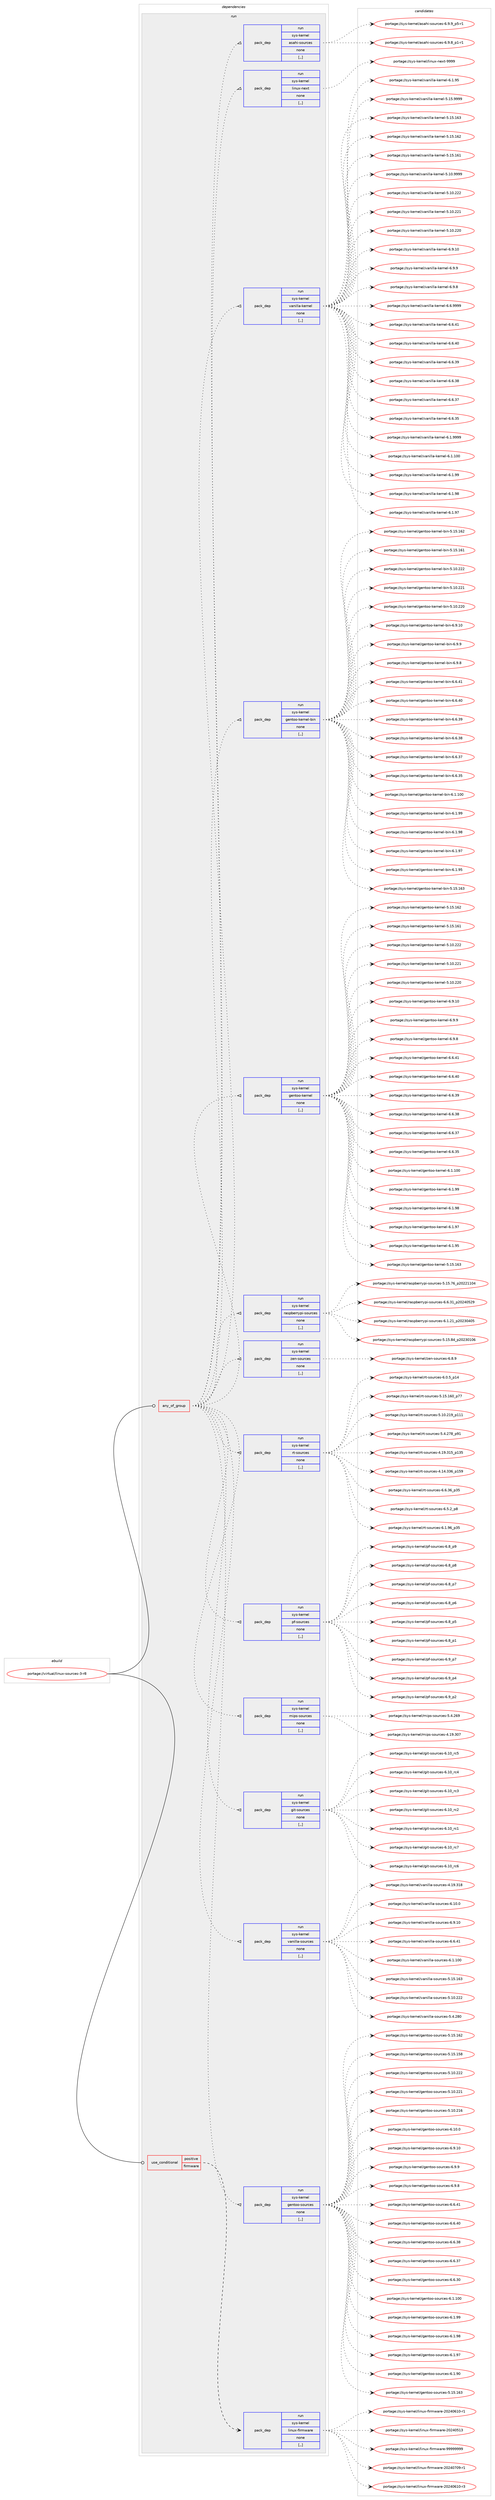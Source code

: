 digraph prolog {

# *************
# Graph options
# *************

newrank=true;
concentrate=true;
compound=true;
graph [rankdir=LR,fontname=Helvetica,fontsize=10,ranksep=1.5];#, ranksep=2.5, nodesep=0.2];
edge  [arrowhead=vee];
node  [fontname=Helvetica,fontsize=10];

# **********
# The ebuild
# **********

subgraph cluster_leftcol {
color=gray;
label=<<i>ebuild</i>>;
id [label="portage://virtual/linux-sources-3-r8", color=red, width=4, href="../virtual/linux-sources-3-r8.svg"];
}

# ****************
# The dependencies
# ****************

subgraph cluster_midcol {
color=gray;
label=<<i>dependencies</i>>;
subgraph cluster_compile {
fillcolor="#eeeeee";
style=filled;
label=<<i>compile</i>>;
}
subgraph cluster_compileandrun {
fillcolor="#eeeeee";
style=filled;
label=<<i>compile and run</i>>;
}
subgraph cluster_run {
fillcolor="#eeeeee";
style=filled;
label=<<i>run</i>>;
subgraph any29 {
dependency2686 [label=<<TABLE BORDER="0" CELLBORDER="1" CELLSPACING="0" CELLPADDING="4"><TR><TD CELLPADDING="10">any_of_group</TD></TR></TABLE>>, shape=none, color=red];subgraph pack2134 {
dependency2687 [label=<<TABLE BORDER="0" CELLBORDER="1" CELLSPACING="0" CELLPADDING="4" WIDTH="220"><TR><TD ROWSPAN="6" CELLPADDING="30">pack_dep</TD></TR><TR><TD WIDTH="110">run</TD></TR><TR><TD>sys-kernel</TD></TR><TR><TD>gentoo-sources</TD></TR><TR><TD>none</TD></TR><TR><TD>[,,]</TD></TR></TABLE>>, shape=none, color=blue];
}
dependency2686:e -> dependency2687:w [weight=20,style="dotted",arrowhead="oinv"];
subgraph pack2135 {
dependency2688 [label=<<TABLE BORDER="0" CELLBORDER="1" CELLSPACING="0" CELLPADDING="4" WIDTH="220"><TR><TD ROWSPAN="6" CELLPADDING="30">pack_dep</TD></TR><TR><TD WIDTH="110">run</TD></TR><TR><TD>sys-kernel</TD></TR><TR><TD>vanilla-sources</TD></TR><TR><TD>none</TD></TR><TR><TD>[,,]</TD></TR></TABLE>>, shape=none, color=blue];
}
dependency2686:e -> dependency2688:w [weight=20,style="dotted",arrowhead="oinv"];
subgraph pack2136 {
dependency2689 [label=<<TABLE BORDER="0" CELLBORDER="1" CELLSPACING="0" CELLPADDING="4" WIDTH="220"><TR><TD ROWSPAN="6" CELLPADDING="30">pack_dep</TD></TR><TR><TD WIDTH="110">run</TD></TR><TR><TD>sys-kernel</TD></TR><TR><TD>git-sources</TD></TR><TR><TD>none</TD></TR><TR><TD>[,,]</TD></TR></TABLE>>, shape=none, color=blue];
}
dependency2686:e -> dependency2689:w [weight=20,style="dotted",arrowhead="oinv"];
subgraph pack2137 {
dependency2690 [label=<<TABLE BORDER="0" CELLBORDER="1" CELLSPACING="0" CELLPADDING="4" WIDTH="220"><TR><TD ROWSPAN="6" CELLPADDING="30">pack_dep</TD></TR><TR><TD WIDTH="110">run</TD></TR><TR><TD>sys-kernel</TD></TR><TR><TD>mips-sources</TD></TR><TR><TD>none</TD></TR><TR><TD>[,,]</TD></TR></TABLE>>, shape=none, color=blue];
}
dependency2686:e -> dependency2690:w [weight=20,style="dotted",arrowhead="oinv"];
subgraph pack2138 {
dependency2691 [label=<<TABLE BORDER="0" CELLBORDER="1" CELLSPACING="0" CELLPADDING="4" WIDTH="220"><TR><TD ROWSPAN="6" CELLPADDING="30">pack_dep</TD></TR><TR><TD WIDTH="110">run</TD></TR><TR><TD>sys-kernel</TD></TR><TR><TD>pf-sources</TD></TR><TR><TD>none</TD></TR><TR><TD>[,,]</TD></TR></TABLE>>, shape=none, color=blue];
}
dependency2686:e -> dependency2691:w [weight=20,style="dotted",arrowhead="oinv"];
subgraph pack2139 {
dependency2692 [label=<<TABLE BORDER="0" CELLBORDER="1" CELLSPACING="0" CELLPADDING="4" WIDTH="220"><TR><TD ROWSPAN="6" CELLPADDING="30">pack_dep</TD></TR><TR><TD WIDTH="110">run</TD></TR><TR><TD>sys-kernel</TD></TR><TR><TD>rt-sources</TD></TR><TR><TD>none</TD></TR><TR><TD>[,,]</TD></TR></TABLE>>, shape=none, color=blue];
}
dependency2686:e -> dependency2692:w [weight=20,style="dotted",arrowhead="oinv"];
subgraph pack2140 {
dependency2693 [label=<<TABLE BORDER="0" CELLBORDER="1" CELLSPACING="0" CELLPADDING="4" WIDTH="220"><TR><TD ROWSPAN="6" CELLPADDING="30">pack_dep</TD></TR><TR><TD WIDTH="110">run</TD></TR><TR><TD>sys-kernel</TD></TR><TR><TD>zen-sources</TD></TR><TR><TD>none</TD></TR><TR><TD>[,,]</TD></TR></TABLE>>, shape=none, color=blue];
}
dependency2686:e -> dependency2693:w [weight=20,style="dotted",arrowhead="oinv"];
subgraph pack2141 {
dependency2694 [label=<<TABLE BORDER="0" CELLBORDER="1" CELLSPACING="0" CELLPADDING="4" WIDTH="220"><TR><TD ROWSPAN="6" CELLPADDING="30">pack_dep</TD></TR><TR><TD WIDTH="110">run</TD></TR><TR><TD>sys-kernel</TD></TR><TR><TD>raspberrypi-sources</TD></TR><TR><TD>none</TD></TR><TR><TD>[,,]</TD></TR></TABLE>>, shape=none, color=blue];
}
dependency2686:e -> dependency2694:w [weight=20,style="dotted",arrowhead="oinv"];
subgraph pack2142 {
dependency2695 [label=<<TABLE BORDER="0" CELLBORDER="1" CELLSPACING="0" CELLPADDING="4" WIDTH="220"><TR><TD ROWSPAN="6" CELLPADDING="30">pack_dep</TD></TR><TR><TD WIDTH="110">run</TD></TR><TR><TD>sys-kernel</TD></TR><TR><TD>gentoo-kernel</TD></TR><TR><TD>none</TD></TR><TR><TD>[,,]</TD></TR></TABLE>>, shape=none, color=blue];
}
dependency2686:e -> dependency2695:w [weight=20,style="dotted",arrowhead="oinv"];
subgraph pack2143 {
dependency2696 [label=<<TABLE BORDER="0" CELLBORDER="1" CELLSPACING="0" CELLPADDING="4" WIDTH="220"><TR><TD ROWSPAN="6" CELLPADDING="30">pack_dep</TD></TR><TR><TD WIDTH="110">run</TD></TR><TR><TD>sys-kernel</TD></TR><TR><TD>gentoo-kernel-bin</TD></TR><TR><TD>none</TD></TR><TR><TD>[,,]</TD></TR></TABLE>>, shape=none, color=blue];
}
dependency2686:e -> dependency2696:w [weight=20,style="dotted",arrowhead="oinv"];
subgraph pack2144 {
dependency2697 [label=<<TABLE BORDER="0" CELLBORDER="1" CELLSPACING="0" CELLPADDING="4" WIDTH="220"><TR><TD ROWSPAN="6" CELLPADDING="30">pack_dep</TD></TR><TR><TD WIDTH="110">run</TD></TR><TR><TD>sys-kernel</TD></TR><TR><TD>vanilla-kernel</TD></TR><TR><TD>none</TD></TR><TR><TD>[,,]</TD></TR></TABLE>>, shape=none, color=blue];
}
dependency2686:e -> dependency2697:w [weight=20,style="dotted",arrowhead="oinv"];
subgraph pack2145 {
dependency2698 [label=<<TABLE BORDER="0" CELLBORDER="1" CELLSPACING="0" CELLPADDING="4" WIDTH="220"><TR><TD ROWSPAN="6" CELLPADDING="30">pack_dep</TD></TR><TR><TD WIDTH="110">run</TD></TR><TR><TD>sys-kernel</TD></TR><TR><TD>linux-next</TD></TR><TR><TD>none</TD></TR><TR><TD>[,,]</TD></TR></TABLE>>, shape=none, color=blue];
}
dependency2686:e -> dependency2698:w [weight=20,style="dotted",arrowhead="oinv"];
subgraph pack2146 {
dependency2699 [label=<<TABLE BORDER="0" CELLBORDER="1" CELLSPACING="0" CELLPADDING="4" WIDTH="220"><TR><TD ROWSPAN="6" CELLPADDING="30">pack_dep</TD></TR><TR><TD WIDTH="110">run</TD></TR><TR><TD>sys-kernel</TD></TR><TR><TD>asahi-sources</TD></TR><TR><TD>none</TD></TR><TR><TD>[,,]</TD></TR></TABLE>>, shape=none, color=blue];
}
dependency2686:e -> dependency2699:w [weight=20,style="dotted",arrowhead="oinv"];
}
id:e -> dependency2686:w [weight=20,style="solid",arrowhead="odot"];
subgraph cond525 {
dependency2700 [label=<<TABLE BORDER="0" CELLBORDER="1" CELLSPACING="0" CELLPADDING="4"><TR><TD ROWSPAN="3" CELLPADDING="10">use_conditional</TD></TR><TR><TD>positive</TD></TR><TR><TD>firmware</TD></TR></TABLE>>, shape=none, color=red];
subgraph pack2147 {
dependency2701 [label=<<TABLE BORDER="0" CELLBORDER="1" CELLSPACING="0" CELLPADDING="4" WIDTH="220"><TR><TD ROWSPAN="6" CELLPADDING="30">pack_dep</TD></TR><TR><TD WIDTH="110">run</TD></TR><TR><TD>sys-kernel</TD></TR><TR><TD>linux-firmware</TD></TR><TR><TD>none</TD></TR><TR><TD>[,,]</TD></TR></TABLE>>, shape=none, color=blue];
}
dependency2700:e -> dependency2701:w [weight=20,style="dashed",arrowhead="vee"];
}
id:e -> dependency2700:w [weight=20,style="solid",arrowhead="odot"];
}
}

# **************
# The candidates
# **************

subgraph cluster_choices {
rank=same;
color=gray;
label=<<i>candidates</i>>;

subgraph choice2134 {
color=black;
nodesep=1;
choice1151211154510710111411010110847103101110116111111451151111171149910111545544649484648 [label="portage://sys-kernel/gentoo-sources-6.10.0", color=red, width=4,href="../sys-kernel/gentoo-sources-6.10.0.svg"];
choice1151211154510710111411010110847103101110116111111451151111171149910111545544657464948 [label="portage://sys-kernel/gentoo-sources-6.9.10", color=red, width=4,href="../sys-kernel/gentoo-sources-6.9.10.svg"];
choice11512111545107101114110101108471031011101161111114511511111711499101115455446574657 [label="portage://sys-kernel/gentoo-sources-6.9.9", color=red, width=4,href="../sys-kernel/gentoo-sources-6.9.9.svg"];
choice11512111545107101114110101108471031011101161111114511511111711499101115455446574656 [label="portage://sys-kernel/gentoo-sources-6.9.8", color=red, width=4,href="../sys-kernel/gentoo-sources-6.9.8.svg"];
choice1151211154510710111411010110847103101110116111111451151111171149910111545544654465249 [label="portage://sys-kernel/gentoo-sources-6.6.41", color=red, width=4,href="../sys-kernel/gentoo-sources-6.6.41.svg"];
choice1151211154510710111411010110847103101110116111111451151111171149910111545544654465248 [label="portage://sys-kernel/gentoo-sources-6.6.40", color=red, width=4,href="../sys-kernel/gentoo-sources-6.6.40.svg"];
choice1151211154510710111411010110847103101110116111111451151111171149910111545544654465156 [label="portage://sys-kernel/gentoo-sources-6.6.38", color=red, width=4,href="../sys-kernel/gentoo-sources-6.6.38.svg"];
choice1151211154510710111411010110847103101110116111111451151111171149910111545544654465155 [label="portage://sys-kernel/gentoo-sources-6.6.37", color=red, width=4,href="../sys-kernel/gentoo-sources-6.6.37.svg"];
choice1151211154510710111411010110847103101110116111111451151111171149910111545544654465148 [label="portage://sys-kernel/gentoo-sources-6.6.30", color=red, width=4,href="../sys-kernel/gentoo-sources-6.6.30.svg"];
choice115121115451071011141101011084710310111011611111145115111117114991011154554464946494848 [label="portage://sys-kernel/gentoo-sources-6.1.100", color=red, width=4,href="../sys-kernel/gentoo-sources-6.1.100.svg"];
choice1151211154510710111411010110847103101110116111111451151111171149910111545544649465757 [label="portage://sys-kernel/gentoo-sources-6.1.99", color=red, width=4,href="../sys-kernel/gentoo-sources-6.1.99.svg"];
choice1151211154510710111411010110847103101110116111111451151111171149910111545544649465756 [label="portage://sys-kernel/gentoo-sources-6.1.98", color=red, width=4,href="../sys-kernel/gentoo-sources-6.1.98.svg"];
choice1151211154510710111411010110847103101110116111111451151111171149910111545544649465755 [label="portage://sys-kernel/gentoo-sources-6.1.97", color=red, width=4,href="../sys-kernel/gentoo-sources-6.1.97.svg"];
choice1151211154510710111411010110847103101110116111111451151111171149910111545544649465748 [label="portage://sys-kernel/gentoo-sources-6.1.90", color=red, width=4,href="../sys-kernel/gentoo-sources-6.1.90.svg"];
choice11512111545107101114110101108471031011101161111114511511111711499101115455346495346495451 [label="portage://sys-kernel/gentoo-sources-5.15.163", color=red, width=4,href="../sys-kernel/gentoo-sources-5.15.163.svg"];
choice11512111545107101114110101108471031011101161111114511511111711499101115455346495346495450 [label="portage://sys-kernel/gentoo-sources-5.15.162", color=red, width=4,href="../sys-kernel/gentoo-sources-5.15.162.svg"];
choice11512111545107101114110101108471031011101161111114511511111711499101115455346495346495356 [label="portage://sys-kernel/gentoo-sources-5.15.158", color=red, width=4,href="../sys-kernel/gentoo-sources-5.15.158.svg"];
choice11512111545107101114110101108471031011101161111114511511111711499101115455346494846505050 [label="portage://sys-kernel/gentoo-sources-5.10.222", color=red, width=4,href="../sys-kernel/gentoo-sources-5.10.222.svg"];
choice11512111545107101114110101108471031011101161111114511511111711499101115455346494846505049 [label="portage://sys-kernel/gentoo-sources-5.10.221", color=red, width=4,href="../sys-kernel/gentoo-sources-5.10.221.svg"];
choice11512111545107101114110101108471031011101161111114511511111711499101115455346494846504954 [label="portage://sys-kernel/gentoo-sources-5.10.216", color=red, width=4,href="../sys-kernel/gentoo-sources-5.10.216.svg"];
dependency2687:e -> choice1151211154510710111411010110847103101110116111111451151111171149910111545544649484648:w [style=dotted,weight="100"];
dependency2687:e -> choice1151211154510710111411010110847103101110116111111451151111171149910111545544657464948:w [style=dotted,weight="100"];
dependency2687:e -> choice11512111545107101114110101108471031011101161111114511511111711499101115455446574657:w [style=dotted,weight="100"];
dependency2687:e -> choice11512111545107101114110101108471031011101161111114511511111711499101115455446574656:w [style=dotted,weight="100"];
dependency2687:e -> choice1151211154510710111411010110847103101110116111111451151111171149910111545544654465249:w [style=dotted,weight="100"];
dependency2687:e -> choice1151211154510710111411010110847103101110116111111451151111171149910111545544654465248:w [style=dotted,weight="100"];
dependency2687:e -> choice1151211154510710111411010110847103101110116111111451151111171149910111545544654465156:w [style=dotted,weight="100"];
dependency2687:e -> choice1151211154510710111411010110847103101110116111111451151111171149910111545544654465155:w [style=dotted,weight="100"];
dependency2687:e -> choice1151211154510710111411010110847103101110116111111451151111171149910111545544654465148:w [style=dotted,weight="100"];
dependency2687:e -> choice115121115451071011141101011084710310111011611111145115111117114991011154554464946494848:w [style=dotted,weight="100"];
dependency2687:e -> choice1151211154510710111411010110847103101110116111111451151111171149910111545544649465757:w [style=dotted,weight="100"];
dependency2687:e -> choice1151211154510710111411010110847103101110116111111451151111171149910111545544649465756:w [style=dotted,weight="100"];
dependency2687:e -> choice1151211154510710111411010110847103101110116111111451151111171149910111545544649465755:w [style=dotted,weight="100"];
dependency2687:e -> choice1151211154510710111411010110847103101110116111111451151111171149910111545544649465748:w [style=dotted,weight="100"];
dependency2687:e -> choice11512111545107101114110101108471031011101161111114511511111711499101115455346495346495451:w [style=dotted,weight="100"];
dependency2687:e -> choice11512111545107101114110101108471031011101161111114511511111711499101115455346495346495450:w [style=dotted,weight="100"];
dependency2687:e -> choice11512111545107101114110101108471031011101161111114511511111711499101115455346495346495356:w [style=dotted,weight="100"];
dependency2687:e -> choice11512111545107101114110101108471031011101161111114511511111711499101115455346494846505050:w [style=dotted,weight="100"];
dependency2687:e -> choice11512111545107101114110101108471031011101161111114511511111711499101115455346494846505049:w [style=dotted,weight="100"];
dependency2687:e -> choice11512111545107101114110101108471031011101161111114511511111711499101115455346494846504954:w [style=dotted,weight="100"];
}
subgraph choice2135 {
color=black;
nodesep=1;
choice11512111545107101114110101108471189711010510810897451151111171149910111545544649484648 [label="portage://sys-kernel/vanilla-sources-6.10.0", color=red, width=4,href="../sys-kernel/vanilla-sources-6.10.0.svg"];
choice11512111545107101114110101108471189711010510810897451151111171149910111545544657464948 [label="portage://sys-kernel/vanilla-sources-6.9.10", color=red, width=4,href="../sys-kernel/vanilla-sources-6.9.10.svg"];
choice11512111545107101114110101108471189711010510810897451151111171149910111545544654465249 [label="portage://sys-kernel/vanilla-sources-6.6.41", color=red, width=4,href="../sys-kernel/vanilla-sources-6.6.41.svg"];
choice1151211154510710111411010110847118971101051081089745115111117114991011154554464946494848 [label="portage://sys-kernel/vanilla-sources-6.1.100", color=red, width=4,href="../sys-kernel/vanilla-sources-6.1.100.svg"];
choice115121115451071011141101011084711897110105108108974511511111711499101115455346495346495451 [label="portage://sys-kernel/vanilla-sources-5.15.163", color=red, width=4,href="../sys-kernel/vanilla-sources-5.15.163.svg"];
choice115121115451071011141101011084711897110105108108974511511111711499101115455346494846505050 [label="portage://sys-kernel/vanilla-sources-5.10.222", color=red, width=4,href="../sys-kernel/vanilla-sources-5.10.222.svg"];
choice1151211154510710111411010110847118971101051081089745115111117114991011154553465246505648 [label="portage://sys-kernel/vanilla-sources-5.4.280", color=red, width=4,href="../sys-kernel/vanilla-sources-5.4.280.svg"];
choice115121115451071011141101011084711897110105108108974511511111711499101115455246495746514956 [label="portage://sys-kernel/vanilla-sources-4.19.318", color=red, width=4,href="../sys-kernel/vanilla-sources-4.19.318.svg"];
dependency2688:e -> choice11512111545107101114110101108471189711010510810897451151111171149910111545544649484648:w [style=dotted,weight="100"];
dependency2688:e -> choice11512111545107101114110101108471189711010510810897451151111171149910111545544657464948:w [style=dotted,weight="100"];
dependency2688:e -> choice11512111545107101114110101108471189711010510810897451151111171149910111545544654465249:w [style=dotted,weight="100"];
dependency2688:e -> choice1151211154510710111411010110847118971101051081089745115111117114991011154554464946494848:w [style=dotted,weight="100"];
dependency2688:e -> choice115121115451071011141101011084711897110105108108974511511111711499101115455346495346495451:w [style=dotted,weight="100"];
dependency2688:e -> choice115121115451071011141101011084711897110105108108974511511111711499101115455346494846505050:w [style=dotted,weight="100"];
dependency2688:e -> choice1151211154510710111411010110847118971101051081089745115111117114991011154553465246505648:w [style=dotted,weight="100"];
dependency2688:e -> choice115121115451071011141101011084711897110105108108974511511111711499101115455246495746514956:w [style=dotted,weight="100"];
}
subgraph choice2136 {
color=black;
nodesep=1;
choice115121115451071011141101011084710310511645115111117114991011154554464948951149955 [label="portage://sys-kernel/git-sources-6.10_rc7", color=red, width=4,href="../sys-kernel/git-sources-6.10_rc7.svg"];
choice115121115451071011141101011084710310511645115111117114991011154554464948951149954 [label="portage://sys-kernel/git-sources-6.10_rc6", color=red, width=4,href="../sys-kernel/git-sources-6.10_rc6.svg"];
choice115121115451071011141101011084710310511645115111117114991011154554464948951149953 [label="portage://sys-kernel/git-sources-6.10_rc5", color=red, width=4,href="../sys-kernel/git-sources-6.10_rc5.svg"];
choice115121115451071011141101011084710310511645115111117114991011154554464948951149952 [label="portage://sys-kernel/git-sources-6.10_rc4", color=red, width=4,href="../sys-kernel/git-sources-6.10_rc4.svg"];
choice115121115451071011141101011084710310511645115111117114991011154554464948951149951 [label="portage://sys-kernel/git-sources-6.10_rc3", color=red, width=4,href="../sys-kernel/git-sources-6.10_rc3.svg"];
choice115121115451071011141101011084710310511645115111117114991011154554464948951149950 [label="portage://sys-kernel/git-sources-6.10_rc2", color=red, width=4,href="../sys-kernel/git-sources-6.10_rc2.svg"];
choice115121115451071011141101011084710310511645115111117114991011154554464948951149949 [label="portage://sys-kernel/git-sources-6.10_rc1", color=red, width=4,href="../sys-kernel/git-sources-6.10_rc1.svg"];
dependency2689:e -> choice115121115451071011141101011084710310511645115111117114991011154554464948951149955:w [style=dotted,weight="100"];
dependency2689:e -> choice115121115451071011141101011084710310511645115111117114991011154554464948951149954:w [style=dotted,weight="100"];
dependency2689:e -> choice115121115451071011141101011084710310511645115111117114991011154554464948951149953:w [style=dotted,weight="100"];
dependency2689:e -> choice115121115451071011141101011084710310511645115111117114991011154554464948951149952:w [style=dotted,weight="100"];
dependency2689:e -> choice115121115451071011141101011084710310511645115111117114991011154554464948951149951:w [style=dotted,weight="100"];
dependency2689:e -> choice115121115451071011141101011084710310511645115111117114991011154554464948951149950:w [style=dotted,weight="100"];
dependency2689:e -> choice115121115451071011141101011084710310511645115111117114991011154554464948951149949:w [style=dotted,weight="100"];
}
subgraph choice2137 {
color=black;
nodesep=1;
choice115121115451071011141101011084710910511211545115111117114991011154553465246505457 [label="portage://sys-kernel/mips-sources-5.4.269", color=red, width=4,href="../sys-kernel/mips-sources-5.4.269.svg"];
choice11512111545107101114110101108471091051121154511511111711499101115455246495746514855 [label="portage://sys-kernel/mips-sources-4.19.307", color=red, width=4,href="../sys-kernel/mips-sources-4.19.307.svg"];
dependency2690:e -> choice115121115451071011141101011084710910511211545115111117114991011154553465246505457:w [style=dotted,weight="100"];
dependency2690:e -> choice11512111545107101114110101108471091051121154511511111711499101115455246495746514855:w [style=dotted,weight="100"];
}
subgraph choice2138 {
color=black;
nodesep=1;
choice11512111545107101114110101108471121024511511111711499101115455446579511255 [label="portage://sys-kernel/pf-sources-6.9_p7", color=red, width=4,href="../sys-kernel/pf-sources-6.9_p7.svg"];
choice11512111545107101114110101108471121024511511111711499101115455446579511252 [label="portage://sys-kernel/pf-sources-6.9_p4", color=red, width=4,href="../sys-kernel/pf-sources-6.9_p4.svg"];
choice11512111545107101114110101108471121024511511111711499101115455446579511250 [label="portage://sys-kernel/pf-sources-6.9_p2", color=red, width=4,href="../sys-kernel/pf-sources-6.9_p2.svg"];
choice11512111545107101114110101108471121024511511111711499101115455446569511257 [label="portage://sys-kernel/pf-sources-6.8_p9", color=red, width=4,href="../sys-kernel/pf-sources-6.8_p9.svg"];
choice11512111545107101114110101108471121024511511111711499101115455446569511256 [label="portage://sys-kernel/pf-sources-6.8_p8", color=red, width=4,href="../sys-kernel/pf-sources-6.8_p8.svg"];
choice11512111545107101114110101108471121024511511111711499101115455446569511255 [label="portage://sys-kernel/pf-sources-6.8_p7", color=red, width=4,href="../sys-kernel/pf-sources-6.8_p7.svg"];
choice11512111545107101114110101108471121024511511111711499101115455446569511254 [label="portage://sys-kernel/pf-sources-6.8_p6", color=red, width=4,href="../sys-kernel/pf-sources-6.8_p6.svg"];
choice11512111545107101114110101108471121024511511111711499101115455446569511253 [label="portage://sys-kernel/pf-sources-6.8_p5", color=red, width=4,href="../sys-kernel/pf-sources-6.8_p5.svg"];
choice11512111545107101114110101108471121024511511111711499101115455446569511249 [label="portage://sys-kernel/pf-sources-6.8_p1", color=red, width=4,href="../sys-kernel/pf-sources-6.8_p1.svg"];
dependency2691:e -> choice11512111545107101114110101108471121024511511111711499101115455446579511255:w [style=dotted,weight="100"];
dependency2691:e -> choice11512111545107101114110101108471121024511511111711499101115455446579511252:w [style=dotted,weight="100"];
dependency2691:e -> choice11512111545107101114110101108471121024511511111711499101115455446579511250:w [style=dotted,weight="100"];
dependency2691:e -> choice11512111545107101114110101108471121024511511111711499101115455446569511257:w [style=dotted,weight="100"];
dependency2691:e -> choice11512111545107101114110101108471121024511511111711499101115455446569511256:w [style=dotted,weight="100"];
dependency2691:e -> choice11512111545107101114110101108471121024511511111711499101115455446569511255:w [style=dotted,weight="100"];
dependency2691:e -> choice11512111545107101114110101108471121024511511111711499101115455446569511254:w [style=dotted,weight="100"];
dependency2691:e -> choice11512111545107101114110101108471121024511511111711499101115455446569511253:w [style=dotted,weight="100"];
dependency2691:e -> choice11512111545107101114110101108471121024511511111711499101115455446569511249:w [style=dotted,weight="100"];
}
subgraph choice2139 {
color=black;
nodesep=1;
choice1151211154510710111411010110847114116451151111171149910111545544654465154951125153 [label="portage://sys-kernel/rt-sources-6.6.36_p35", color=red, width=4,href="../sys-kernel/rt-sources-6.6.36_p35.svg"];
choice115121115451071011141101011084711411645115111117114991011154554465346509511256 [label="portage://sys-kernel/rt-sources-6.5.2_p8", color=red, width=4,href="../sys-kernel/rt-sources-6.5.2_p8.svg"];
choice1151211154510710111411010110847114116451151111171149910111545544649465754951125153 [label="portage://sys-kernel/rt-sources-6.1.96_p35", color=red, width=4,href="../sys-kernel/rt-sources-6.1.96_p35.svg"];
choice11512111545107101114110101108471141164511511111711499101115455446484653951124952 [label="portage://sys-kernel/rt-sources-6.0.5_p14", color=red, width=4,href="../sys-kernel/rt-sources-6.0.5_p14.svg"];
choice11512111545107101114110101108471141164511511111711499101115455346495346495448951125555 [label="portage://sys-kernel/rt-sources-5.15.160_p77", color=red, width=4,href="../sys-kernel/rt-sources-5.15.160_p77.svg"];
choice1151211154510710111411010110847114116451151111171149910111545534649484650495795112494949 [label="portage://sys-kernel/rt-sources-5.10.219_p111", color=red, width=4,href="../sys-kernel/rt-sources-5.10.219_p111.svg"];
choice115121115451071011141101011084711411645115111117114991011154553465246505556951125749 [label="portage://sys-kernel/rt-sources-5.4.278_p91", color=red, width=4,href="../sys-kernel/rt-sources-5.4.278_p91.svg"];
choice1151211154510710111411010110847114116451151111171149910111545524649574651495395112495153 [label="portage://sys-kernel/rt-sources-4.19.315_p135", color=red, width=4,href="../sys-kernel/rt-sources-4.19.315_p135.svg"];
choice1151211154510710111411010110847114116451151111171149910111545524649524651515495112495357 [label="portage://sys-kernel/rt-sources-4.14.336_p159", color=red, width=4,href="../sys-kernel/rt-sources-4.14.336_p159.svg"];
dependency2692:e -> choice1151211154510710111411010110847114116451151111171149910111545544654465154951125153:w [style=dotted,weight="100"];
dependency2692:e -> choice115121115451071011141101011084711411645115111117114991011154554465346509511256:w [style=dotted,weight="100"];
dependency2692:e -> choice1151211154510710111411010110847114116451151111171149910111545544649465754951125153:w [style=dotted,weight="100"];
dependency2692:e -> choice11512111545107101114110101108471141164511511111711499101115455446484653951124952:w [style=dotted,weight="100"];
dependency2692:e -> choice11512111545107101114110101108471141164511511111711499101115455346495346495448951125555:w [style=dotted,weight="100"];
dependency2692:e -> choice1151211154510710111411010110847114116451151111171149910111545534649484650495795112494949:w [style=dotted,weight="100"];
dependency2692:e -> choice115121115451071011141101011084711411645115111117114991011154553465246505556951125749:w [style=dotted,weight="100"];
dependency2692:e -> choice1151211154510710111411010110847114116451151111171149910111545524649574651495395112495153:w [style=dotted,weight="100"];
dependency2692:e -> choice1151211154510710111411010110847114116451151111171149910111545524649524651515495112495357:w [style=dotted,weight="100"];
}
subgraph choice2140 {
color=black;
nodesep=1;
choice11512111545107101114110101108471221011104511511111711499101115455446564657 [label="portage://sys-kernel/zen-sources-6.8.9", color=red, width=4,href="../sys-kernel/zen-sources-6.8.9.svg"];
dependency2693:e -> choice11512111545107101114110101108471221011104511511111711499101115455446564657:w [style=dotted,weight="100"];
}
subgraph choice2141 {
color=black;
nodesep=1;
choice11512111545107101114110101108471149711511298101114114121112105451151111171149910111545544654465149951125048505248535057 [label="portage://sys-kernel/raspberrypi-sources-6.6.31_p20240529", color=red, width=4,href="../sys-kernel/raspberrypi-sources-6.6.31_p20240529.svg"];
choice11512111545107101114110101108471149711511298101114114121112105451151111171149910111545544649465049951125048505148524853 [label="portage://sys-kernel/raspberrypi-sources-6.1.21_p20230405", color=red, width=4,href="../sys-kernel/raspberrypi-sources-6.1.21_p20230405.svg"];
choice1151211154510710111411010110847114971151129810111411412111210545115111117114991011154553464953465652951125048505148494854 [label="portage://sys-kernel/raspberrypi-sources-5.15.84_p20230106", color=red, width=4,href="../sys-kernel/raspberrypi-sources-5.15.84_p20230106.svg"];
choice1151211154510710111411010110847114971151129810111411412111210545115111117114991011154553464953465554951125048505049494852 [label="portage://sys-kernel/raspberrypi-sources-5.15.76_p20221104", color=red, width=4,href="../sys-kernel/raspberrypi-sources-5.15.76_p20221104.svg"];
dependency2694:e -> choice11512111545107101114110101108471149711511298101114114121112105451151111171149910111545544654465149951125048505248535057:w [style=dotted,weight="100"];
dependency2694:e -> choice11512111545107101114110101108471149711511298101114114121112105451151111171149910111545544649465049951125048505148524853:w [style=dotted,weight="100"];
dependency2694:e -> choice1151211154510710111411010110847114971151129810111411412111210545115111117114991011154553464953465652951125048505148494854:w [style=dotted,weight="100"];
dependency2694:e -> choice1151211154510710111411010110847114971151129810111411412111210545115111117114991011154553464953465554951125048505049494852:w [style=dotted,weight="100"];
}
subgraph choice2142 {
color=black;
nodesep=1;
choice11512111545107101114110101108471031011101161111114510710111411010110845544657464948 [label="portage://sys-kernel/gentoo-kernel-6.9.10", color=red, width=4,href="../sys-kernel/gentoo-kernel-6.9.10.svg"];
choice115121115451071011141101011084710310111011611111145107101114110101108455446574657 [label="portage://sys-kernel/gentoo-kernel-6.9.9", color=red, width=4,href="../sys-kernel/gentoo-kernel-6.9.9.svg"];
choice115121115451071011141101011084710310111011611111145107101114110101108455446574656 [label="portage://sys-kernel/gentoo-kernel-6.9.8", color=red, width=4,href="../sys-kernel/gentoo-kernel-6.9.8.svg"];
choice11512111545107101114110101108471031011101161111114510710111411010110845544654465249 [label="portage://sys-kernel/gentoo-kernel-6.6.41", color=red, width=4,href="../sys-kernel/gentoo-kernel-6.6.41.svg"];
choice11512111545107101114110101108471031011101161111114510710111411010110845544654465248 [label="portage://sys-kernel/gentoo-kernel-6.6.40", color=red, width=4,href="../sys-kernel/gentoo-kernel-6.6.40.svg"];
choice11512111545107101114110101108471031011101161111114510710111411010110845544654465157 [label="portage://sys-kernel/gentoo-kernel-6.6.39", color=red, width=4,href="../sys-kernel/gentoo-kernel-6.6.39.svg"];
choice11512111545107101114110101108471031011101161111114510710111411010110845544654465156 [label="portage://sys-kernel/gentoo-kernel-6.6.38", color=red, width=4,href="../sys-kernel/gentoo-kernel-6.6.38.svg"];
choice11512111545107101114110101108471031011101161111114510710111411010110845544654465155 [label="portage://sys-kernel/gentoo-kernel-6.6.37", color=red, width=4,href="../sys-kernel/gentoo-kernel-6.6.37.svg"];
choice11512111545107101114110101108471031011101161111114510710111411010110845544654465153 [label="portage://sys-kernel/gentoo-kernel-6.6.35", color=red, width=4,href="../sys-kernel/gentoo-kernel-6.6.35.svg"];
choice1151211154510710111411010110847103101110116111111451071011141101011084554464946494848 [label="portage://sys-kernel/gentoo-kernel-6.1.100", color=red, width=4,href="../sys-kernel/gentoo-kernel-6.1.100.svg"];
choice11512111545107101114110101108471031011101161111114510710111411010110845544649465757 [label="portage://sys-kernel/gentoo-kernel-6.1.99", color=red, width=4,href="../sys-kernel/gentoo-kernel-6.1.99.svg"];
choice11512111545107101114110101108471031011101161111114510710111411010110845544649465756 [label="portage://sys-kernel/gentoo-kernel-6.1.98", color=red, width=4,href="../sys-kernel/gentoo-kernel-6.1.98.svg"];
choice11512111545107101114110101108471031011101161111114510710111411010110845544649465755 [label="portage://sys-kernel/gentoo-kernel-6.1.97", color=red, width=4,href="../sys-kernel/gentoo-kernel-6.1.97.svg"];
choice11512111545107101114110101108471031011101161111114510710111411010110845544649465753 [label="portage://sys-kernel/gentoo-kernel-6.1.95", color=red, width=4,href="../sys-kernel/gentoo-kernel-6.1.95.svg"];
choice115121115451071011141101011084710310111011611111145107101114110101108455346495346495451 [label="portage://sys-kernel/gentoo-kernel-5.15.163", color=red, width=4,href="../sys-kernel/gentoo-kernel-5.15.163.svg"];
choice115121115451071011141101011084710310111011611111145107101114110101108455346495346495450 [label="portage://sys-kernel/gentoo-kernel-5.15.162", color=red, width=4,href="../sys-kernel/gentoo-kernel-5.15.162.svg"];
choice115121115451071011141101011084710310111011611111145107101114110101108455346495346495449 [label="portage://sys-kernel/gentoo-kernel-5.15.161", color=red, width=4,href="../sys-kernel/gentoo-kernel-5.15.161.svg"];
choice115121115451071011141101011084710310111011611111145107101114110101108455346494846505050 [label="portage://sys-kernel/gentoo-kernel-5.10.222", color=red, width=4,href="../sys-kernel/gentoo-kernel-5.10.222.svg"];
choice115121115451071011141101011084710310111011611111145107101114110101108455346494846505049 [label="portage://sys-kernel/gentoo-kernel-5.10.221", color=red, width=4,href="../sys-kernel/gentoo-kernel-5.10.221.svg"];
choice115121115451071011141101011084710310111011611111145107101114110101108455346494846505048 [label="portage://sys-kernel/gentoo-kernel-5.10.220", color=red, width=4,href="../sys-kernel/gentoo-kernel-5.10.220.svg"];
dependency2695:e -> choice11512111545107101114110101108471031011101161111114510710111411010110845544657464948:w [style=dotted,weight="100"];
dependency2695:e -> choice115121115451071011141101011084710310111011611111145107101114110101108455446574657:w [style=dotted,weight="100"];
dependency2695:e -> choice115121115451071011141101011084710310111011611111145107101114110101108455446574656:w [style=dotted,weight="100"];
dependency2695:e -> choice11512111545107101114110101108471031011101161111114510710111411010110845544654465249:w [style=dotted,weight="100"];
dependency2695:e -> choice11512111545107101114110101108471031011101161111114510710111411010110845544654465248:w [style=dotted,weight="100"];
dependency2695:e -> choice11512111545107101114110101108471031011101161111114510710111411010110845544654465157:w [style=dotted,weight="100"];
dependency2695:e -> choice11512111545107101114110101108471031011101161111114510710111411010110845544654465156:w [style=dotted,weight="100"];
dependency2695:e -> choice11512111545107101114110101108471031011101161111114510710111411010110845544654465155:w [style=dotted,weight="100"];
dependency2695:e -> choice11512111545107101114110101108471031011101161111114510710111411010110845544654465153:w [style=dotted,weight="100"];
dependency2695:e -> choice1151211154510710111411010110847103101110116111111451071011141101011084554464946494848:w [style=dotted,weight="100"];
dependency2695:e -> choice11512111545107101114110101108471031011101161111114510710111411010110845544649465757:w [style=dotted,weight="100"];
dependency2695:e -> choice11512111545107101114110101108471031011101161111114510710111411010110845544649465756:w [style=dotted,weight="100"];
dependency2695:e -> choice11512111545107101114110101108471031011101161111114510710111411010110845544649465755:w [style=dotted,weight="100"];
dependency2695:e -> choice11512111545107101114110101108471031011101161111114510710111411010110845544649465753:w [style=dotted,weight="100"];
dependency2695:e -> choice115121115451071011141101011084710310111011611111145107101114110101108455346495346495451:w [style=dotted,weight="100"];
dependency2695:e -> choice115121115451071011141101011084710310111011611111145107101114110101108455346495346495450:w [style=dotted,weight="100"];
dependency2695:e -> choice115121115451071011141101011084710310111011611111145107101114110101108455346495346495449:w [style=dotted,weight="100"];
dependency2695:e -> choice115121115451071011141101011084710310111011611111145107101114110101108455346494846505050:w [style=dotted,weight="100"];
dependency2695:e -> choice115121115451071011141101011084710310111011611111145107101114110101108455346494846505049:w [style=dotted,weight="100"];
dependency2695:e -> choice115121115451071011141101011084710310111011611111145107101114110101108455346494846505048:w [style=dotted,weight="100"];
}
subgraph choice2143 {
color=black;
nodesep=1;
choice115121115451071011141101011084710310111011611111145107101114110101108459810511045544657464948 [label="portage://sys-kernel/gentoo-kernel-bin-6.9.10", color=red, width=4,href="../sys-kernel/gentoo-kernel-bin-6.9.10.svg"];
choice1151211154510710111411010110847103101110116111111451071011141101011084598105110455446574657 [label="portage://sys-kernel/gentoo-kernel-bin-6.9.9", color=red, width=4,href="../sys-kernel/gentoo-kernel-bin-6.9.9.svg"];
choice1151211154510710111411010110847103101110116111111451071011141101011084598105110455446574656 [label="portage://sys-kernel/gentoo-kernel-bin-6.9.8", color=red, width=4,href="../sys-kernel/gentoo-kernel-bin-6.9.8.svg"];
choice115121115451071011141101011084710310111011611111145107101114110101108459810511045544654465249 [label="portage://sys-kernel/gentoo-kernel-bin-6.6.41", color=red, width=4,href="../sys-kernel/gentoo-kernel-bin-6.6.41.svg"];
choice115121115451071011141101011084710310111011611111145107101114110101108459810511045544654465248 [label="portage://sys-kernel/gentoo-kernel-bin-6.6.40", color=red, width=4,href="../sys-kernel/gentoo-kernel-bin-6.6.40.svg"];
choice115121115451071011141101011084710310111011611111145107101114110101108459810511045544654465157 [label="portage://sys-kernel/gentoo-kernel-bin-6.6.39", color=red, width=4,href="../sys-kernel/gentoo-kernel-bin-6.6.39.svg"];
choice115121115451071011141101011084710310111011611111145107101114110101108459810511045544654465156 [label="portage://sys-kernel/gentoo-kernel-bin-6.6.38", color=red, width=4,href="../sys-kernel/gentoo-kernel-bin-6.6.38.svg"];
choice115121115451071011141101011084710310111011611111145107101114110101108459810511045544654465155 [label="portage://sys-kernel/gentoo-kernel-bin-6.6.37", color=red, width=4,href="../sys-kernel/gentoo-kernel-bin-6.6.37.svg"];
choice115121115451071011141101011084710310111011611111145107101114110101108459810511045544654465153 [label="portage://sys-kernel/gentoo-kernel-bin-6.6.35", color=red, width=4,href="../sys-kernel/gentoo-kernel-bin-6.6.35.svg"];
choice11512111545107101114110101108471031011101161111114510710111411010110845981051104554464946494848 [label="portage://sys-kernel/gentoo-kernel-bin-6.1.100", color=red, width=4,href="../sys-kernel/gentoo-kernel-bin-6.1.100.svg"];
choice115121115451071011141101011084710310111011611111145107101114110101108459810511045544649465757 [label="portage://sys-kernel/gentoo-kernel-bin-6.1.99", color=red, width=4,href="../sys-kernel/gentoo-kernel-bin-6.1.99.svg"];
choice115121115451071011141101011084710310111011611111145107101114110101108459810511045544649465756 [label="portage://sys-kernel/gentoo-kernel-bin-6.1.98", color=red, width=4,href="../sys-kernel/gentoo-kernel-bin-6.1.98.svg"];
choice115121115451071011141101011084710310111011611111145107101114110101108459810511045544649465755 [label="portage://sys-kernel/gentoo-kernel-bin-6.1.97", color=red, width=4,href="../sys-kernel/gentoo-kernel-bin-6.1.97.svg"];
choice115121115451071011141101011084710310111011611111145107101114110101108459810511045544649465753 [label="portage://sys-kernel/gentoo-kernel-bin-6.1.95", color=red, width=4,href="../sys-kernel/gentoo-kernel-bin-6.1.95.svg"];
choice1151211154510710111411010110847103101110116111111451071011141101011084598105110455346495346495451 [label="portage://sys-kernel/gentoo-kernel-bin-5.15.163", color=red, width=4,href="../sys-kernel/gentoo-kernel-bin-5.15.163.svg"];
choice1151211154510710111411010110847103101110116111111451071011141101011084598105110455346495346495450 [label="portage://sys-kernel/gentoo-kernel-bin-5.15.162", color=red, width=4,href="../sys-kernel/gentoo-kernel-bin-5.15.162.svg"];
choice1151211154510710111411010110847103101110116111111451071011141101011084598105110455346495346495449 [label="portage://sys-kernel/gentoo-kernel-bin-5.15.161", color=red, width=4,href="../sys-kernel/gentoo-kernel-bin-5.15.161.svg"];
choice1151211154510710111411010110847103101110116111111451071011141101011084598105110455346494846505050 [label="portage://sys-kernel/gentoo-kernel-bin-5.10.222", color=red, width=4,href="../sys-kernel/gentoo-kernel-bin-5.10.222.svg"];
choice1151211154510710111411010110847103101110116111111451071011141101011084598105110455346494846505049 [label="portage://sys-kernel/gentoo-kernel-bin-5.10.221", color=red, width=4,href="../sys-kernel/gentoo-kernel-bin-5.10.221.svg"];
choice1151211154510710111411010110847103101110116111111451071011141101011084598105110455346494846505048 [label="portage://sys-kernel/gentoo-kernel-bin-5.10.220", color=red, width=4,href="../sys-kernel/gentoo-kernel-bin-5.10.220.svg"];
dependency2696:e -> choice115121115451071011141101011084710310111011611111145107101114110101108459810511045544657464948:w [style=dotted,weight="100"];
dependency2696:e -> choice1151211154510710111411010110847103101110116111111451071011141101011084598105110455446574657:w [style=dotted,weight="100"];
dependency2696:e -> choice1151211154510710111411010110847103101110116111111451071011141101011084598105110455446574656:w [style=dotted,weight="100"];
dependency2696:e -> choice115121115451071011141101011084710310111011611111145107101114110101108459810511045544654465249:w [style=dotted,weight="100"];
dependency2696:e -> choice115121115451071011141101011084710310111011611111145107101114110101108459810511045544654465248:w [style=dotted,weight="100"];
dependency2696:e -> choice115121115451071011141101011084710310111011611111145107101114110101108459810511045544654465157:w [style=dotted,weight="100"];
dependency2696:e -> choice115121115451071011141101011084710310111011611111145107101114110101108459810511045544654465156:w [style=dotted,weight="100"];
dependency2696:e -> choice115121115451071011141101011084710310111011611111145107101114110101108459810511045544654465155:w [style=dotted,weight="100"];
dependency2696:e -> choice115121115451071011141101011084710310111011611111145107101114110101108459810511045544654465153:w [style=dotted,weight="100"];
dependency2696:e -> choice11512111545107101114110101108471031011101161111114510710111411010110845981051104554464946494848:w [style=dotted,weight="100"];
dependency2696:e -> choice115121115451071011141101011084710310111011611111145107101114110101108459810511045544649465757:w [style=dotted,weight="100"];
dependency2696:e -> choice115121115451071011141101011084710310111011611111145107101114110101108459810511045544649465756:w [style=dotted,weight="100"];
dependency2696:e -> choice115121115451071011141101011084710310111011611111145107101114110101108459810511045544649465755:w [style=dotted,weight="100"];
dependency2696:e -> choice115121115451071011141101011084710310111011611111145107101114110101108459810511045544649465753:w [style=dotted,weight="100"];
dependency2696:e -> choice1151211154510710111411010110847103101110116111111451071011141101011084598105110455346495346495451:w [style=dotted,weight="100"];
dependency2696:e -> choice1151211154510710111411010110847103101110116111111451071011141101011084598105110455346495346495450:w [style=dotted,weight="100"];
dependency2696:e -> choice1151211154510710111411010110847103101110116111111451071011141101011084598105110455346495346495449:w [style=dotted,weight="100"];
dependency2696:e -> choice1151211154510710111411010110847103101110116111111451071011141101011084598105110455346494846505050:w [style=dotted,weight="100"];
dependency2696:e -> choice1151211154510710111411010110847103101110116111111451071011141101011084598105110455346494846505049:w [style=dotted,weight="100"];
dependency2696:e -> choice1151211154510710111411010110847103101110116111111451071011141101011084598105110455346494846505048:w [style=dotted,weight="100"];
}
subgraph choice2144 {
color=black;
nodesep=1;
choice115121115451071011141101011084711897110105108108974510710111411010110845544657464948 [label="portage://sys-kernel/vanilla-kernel-6.9.10", color=red, width=4,href="../sys-kernel/vanilla-kernel-6.9.10.svg"];
choice1151211154510710111411010110847118971101051081089745107101114110101108455446574657 [label="portage://sys-kernel/vanilla-kernel-6.9.9", color=red, width=4,href="../sys-kernel/vanilla-kernel-6.9.9.svg"];
choice1151211154510710111411010110847118971101051081089745107101114110101108455446574656 [label="portage://sys-kernel/vanilla-kernel-6.9.8", color=red, width=4,href="../sys-kernel/vanilla-kernel-6.9.8.svg"];
choice1151211154510710111411010110847118971101051081089745107101114110101108455446544657575757 [label="portage://sys-kernel/vanilla-kernel-6.6.9999", color=red, width=4,href="../sys-kernel/vanilla-kernel-6.6.9999.svg"];
choice115121115451071011141101011084711897110105108108974510710111411010110845544654465249 [label="portage://sys-kernel/vanilla-kernel-6.6.41", color=red, width=4,href="../sys-kernel/vanilla-kernel-6.6.41.svg"];
choice115121115451071011141101011084711897110105108108974510710111411010110845544654465248 [label="portage://sys-kernel/vanilla-kernel-6.6.40", color=red, width=4,href="../sys-kernel/vanilla-kernel-6.6.40.svg"];
choice115121115451071011141101011084711897110105108108974510710111411010110845544654465157 [label="portage://sys-kernel/vanilla-kernel-6.6.39", color=red, width=4,href="../sys-kernel/vanilla-kernel-6.6.39.svg"];
choice115121115451071011141101011084711897110105108108974510710111411010110845544654465156 [label="portage://sys-kernel/vanilla-kernel-6.6.38", color=red, width=4,href="../sys-kernel/vanilla-kernel-6.6.38.svg"];
choice115121115451071011141101011084711897110105108108974510710111411010110845544654465155 [label="portage://sys-kernel/vanilla-kernel-6.6.37", color=red, width=4,href="../sys-kernel/vanilla-kernel-6.6.37.svg"];
choice115121115451071011141101011084711897110105108108974510710111411010110845544654465153 [label="portage://sys-kernel/vanilla-kernel-6.6.35", color=red, width=4,href="../sys-kernel/vanilla-kernel-6.6.35.svg"];
choice1151211154510710111411010110847118971101051081089745107101114110101108455446494657575757 [label="portage://sys-kernel/vanilla-kernel-6.1.9999", color=red, width=4,href="../sys-kernel/vanilla-kernel-6.1.9999.svg"];
choice11512111545107101114110101108471189711010510810897451071011141101011084554464946494848 [label="portage://sys-kernel/vanilla-kernel-6.1.100", color=red, width=4,href="../sys-kernel/vanilla-kernel-6.1.100.svg"];
choice115121115451071011141101011084711897110105108108974510710111411010110845544649465757 [label="portage://sys-kernel/vanilla-kernel-6.1.99", color=red, width=4,href="../sys-kernel/vanilla-kernel-6.1.99.svg"];
choice115121115451071011141101011084711897110105108108974510710111411010110845544649465756 [label="portage://sys-kernel/vanilla-kernel-6.1.98", color=red, width=4,href="../sys-kernel/vanilla-kernel-6.1.98.svg"];
choice115121115451071011141101011084711897110105108108974510710111411010110845544649465755 [label="portage://sys-kernel/vanilla-kernel-6.1.97", color=red, width=4,href="../sys-kernel/vanilla-kernel-6.1.97.svg"];
choice115121115451071011141101011084711897110105108108974510710111411010110845544649465753 [label="portage://sys-kernel/vanilla-kernel-6.1.95", color=red, width=4,href="../sys-kernel/vanilla-kernel-6.1.95.svg"];
choice115121115451071011141101011084711897110105108108974510710111411010110845534649534657575757 [label="portage://sys-kernel/vanilla-kernel-5.15.9999", color=red, width=4,href="../sys-kernel/vanilla-kernel-5.15.9999.svg"];
choice1151211154510710111411010110847118971101051081089745107101114110101108455346495346495451 [label="portage://sys-kernel/vanilla-kernel-5.15.163", color=red, width=4,href="../sys-kernel/vanilla-kernel-5.15.163.svg"];
choice1151211154510710111411010110847118971101051081089745107101114110101108455346495346495450 [label="portage://sys-kernel/vanilla-kernel-5.15.162", color=red, width=4,href="../sys-kernel/vanilla-kernel-5.15.162.svg"];
choice1151211154510710111411010110847118971101051081089745107101114110101108455346495346495449 [label="portage://sys-kernel/vanilla-kernel-5.15.161", color=red, width=4,href="../sys-kernel/vanilla-kernel-5.15.161.svg"];
choice115121115451071011141101011084711897110105108108974510710111411010110845534649484657575757 [label="portage://sys-kernel/vanilla-kernel-5.10.9999", color=red, width=4,href="../sys-kernel/vanilla-kernel-5.10.9999.svg"];
choice1151211154510710111411010110847118971101051081089745107101114110101108455346494846505050 [label="portage://sys-kernel/vanilla-kernel-5.10.222", color=red, width=4,href="../sys-kernel/vanilla-kernel-5.10.222.svg"];
choice1151211154510710111411010110847118971101051081089745107101114110101108455346494846505049 [label="portage://sys-kernel/vanilla-kernel-5.10.221", color=red, width=4,href="../sys-kernel/vanilla-kernel-5.10.221.svg"];
choice1151211154510710111411010110847118971101051081089745107101114110101108455346494846505048 [label="portage://sys-kernel/vanilla-kernel-5.10.220", color=red, width=4,href="../sys-kernel/vanilla-kernel-5.10.220.svg"];
dependency2697:e -> choice115121115451071011141101011084711897110105108108974510710111411010110845544657464948:w [style=dotted,weight="100"];
dependency2697:e -> choice1151211154510710111411010110847118971101051081089745107101114110101108455446574657:w [style=dotted,weight="100"];
dependency2697:e -> choice1151211154510710111411010110847118971101051081089745107101114110101108455446574656:w [style=dotted,weight="100"];
dependency2697:e -> choice1151211154510710111411010110847118971101051081089745107101114110101108455446544657575757:w [style=dotted,weight="100"];
dependency2697:e -> choice115121115451071011141101011084711897110105108108974510710111411010110845544654465249:w [style=dotted,weight="100"];
dependency2697:e -> choice115121115451071011141101011084711897110105108108974510710111411010110845544654465248:w [style=dotted,weight="100"];
dependency2697:e -> choice115121115451071011141101011084711897110105108108974510710111411010110845544654465157:w [style=dotted,weight="100"];
dependency2697:e -> choice115121115451071011141101011084711897110105108108974510710111411010110845544654465156:w [style=dotted,weight="100"];
dependency2697:e -> choice115121115451071011141101011084711897110105108108974510710111411010110845544654465155:w [style=dotted,weight="100"];
dependency2697:e -> choice115121115451071011141101011084711897110105108108974510710111411010110845544654465153:w [style=dotted,weight="100"];
dependency2697:e -> choice1151211154510710111411010110847118971101051081089745107101114110101108455446494657575757:w [style=dotted,weight="100"];
dependency2697:e -> choice11512111545107101114110101108471189711010510810897451071011141101011084554464946494848:w [style=dotted,weight="100"];
dependency2697:e -> choice115121115451071011141101011084711897110105108108974510710111411010110845544649465757:w [style=dotted,weight="100"];
dependency2697:e -> choice115121115451071011141101011084711897110105108108974510710111411010110845544649465756:w [style=dotted,weight="100"];
dependency2697:e -> choice115121115451071011141101011084711897110105108108974510710111411010110845544649465755:w [style=dotted,weight="100"];
dependency2697:e -> choice115121115451071011141101011084711897110105108108974510710111411010110845544649465753:w [style=dotted,weight="100"];
dependency2697:e -> choice115121115451071011141101011084711897110105108108974510710111411010110845534649534657575757:w [style=dotted,weight="100"];
dependency2697:e -> choice1151211154510710111411010110847118971101051081089745107101114110101108455346495346495451:w [style=dotted,weight="100"];
dependency2697:e -> choice1151211154510710111411010110847118971101051081089745107101114110101108455346495346495450:w [style=dotted,weight="100"];
dependency2697:e -> choice1151211154510710111411010110847118971101051081089745107101114110101108455346495346495449:w [style=dotted,weight="100"];
dependency2697:e -> choice115121115451071011141101011084711897110105108108974510710111411010110845534649484657575757:w [style=dotted,weight="100"];
dependency2697:e -> choice1151211154510710111411010110847118971101051081089745107101114110101108455346494846505050:w [style=dotted,weight="100"];
dependency2697:e -> choice1151211154510710111411010110847118971101051081089745107101114110101108455346494846505049:w [style=dotted,weight="100"];
dependency2697:e -> choice1151211154510710111411010110847118971101051081089745107101114110101108455346494846505048:w [style=dotted,weight="100"];
}
subgraph choice2145 {
color=black;
nodesep=1;
choice1151211154510710111411010110847108105110117120451101011201164557575757 [label="portage://sys-kernel/linux-next-9999", color=red, width=4,href="../sys-kernel/linux-next-9999.svg"];
dependency2698:e -> choice1151211154510710111411010110847108105110117120451101011201164557575757:w [style=dotted,weight="100"];
}
subgraph choice2146 {
color=black;
nodesep=1;
choice11512111545107101114110101108479711597104105451151111171149910111545544657465795112534511449 [label="portage://sys-kernel/asahi-sources-6.9.9_p5-r1", color=red, width=4,href="../sys-kernel/asahi-sources-6.9.9_p5-r1.svg"];
choice11512111545107101114110101108479711597104105451151111171149910111545544657465695112494511449 [label="portage://sys-kernel/asahi-sources-6.9.8_p1-r1", color=red, width=4,href="../sys-kernel/asahi-sources-6.9.8_p1-r1.svg"];
dependency2699:e -> choice11512111545107101114110101108479711597104105451151111171149910111545544657465795112534511449:w [style=dotted,weight="100"];
dependency2699:e -> choice11512111545107101114110101108479711597104105451151111171149910111545544657465695112494511449:w [style=dotted,weight="100"];
}
subgraph choice2147 {
color=black;
nodesep=1;
choice11512111545107101114110101108471081051101171204510210511410911997114101455757575757575757 [label="portage://sys-kernel/linux-firmware-99999999", color=red, width=4,href="../sys-kernel/linux-firmware-99999999.svg"];
choice115121115451071011141101011084710810511011712045102105114109119971141014550485052485548574511449 [label="portage://sys-kernel/linux-firmware-20240709-r1", color=red, width=4,href="../sys-kernel/linux-firmware-20240709-r1.svg"];
choice115121115451071011141101011084710810511011712045102105114109119971141014550485052485449484511451 [label="portage://sys-kernel/linux-firmware-20240610-r3", color=red, width=4,href="../sys-kernel/linux-firmware-20240610-r3.svg"];
choice115121115451071011141101011084710810511011712045102105114109119971141014550485052485449484511449 [label="portage://sys-kernel/linux-firmware-20240610-r1", color=red, width=4,href="../sys-kernel/linux-firmware-20240610-r1.svg"];
choice11512111545107101114110101108471081051101171204510210511410911997114101455048505248534951 [label="portage://sys-kernel/linux-firmware-20240513", color=red, width=4,href="../sys-kernel/linux-firmware-20240513.svg"];
dependency2701:e -> choice11512111545107101114110101108471081051101171204510210511410911997114101455757575757575757:w [style=dotted,weight="100"];
dependency2701:e -> choice115121115451071011141101011084710810511011712045102105114109119971141014550485052485548574511449:w [style=dotted,weight="100"];
dependency2701:e -> choice115121115451071011141101011084710810511011712045102105114109119971141014550485052485449484511451:w [style=dotted,weight="100"];
dependency2701:e -> choice115121115451071011141101011084710810511011712045102105114109119971141014550485052485449484511449:w [style=dotted,weight="100"];
dependency2701:e -> choice11512111545107101114110101108471081051101171204510210511410911997114101455048505248534951:w [style=dotted,weight="100"];
}
}

}
